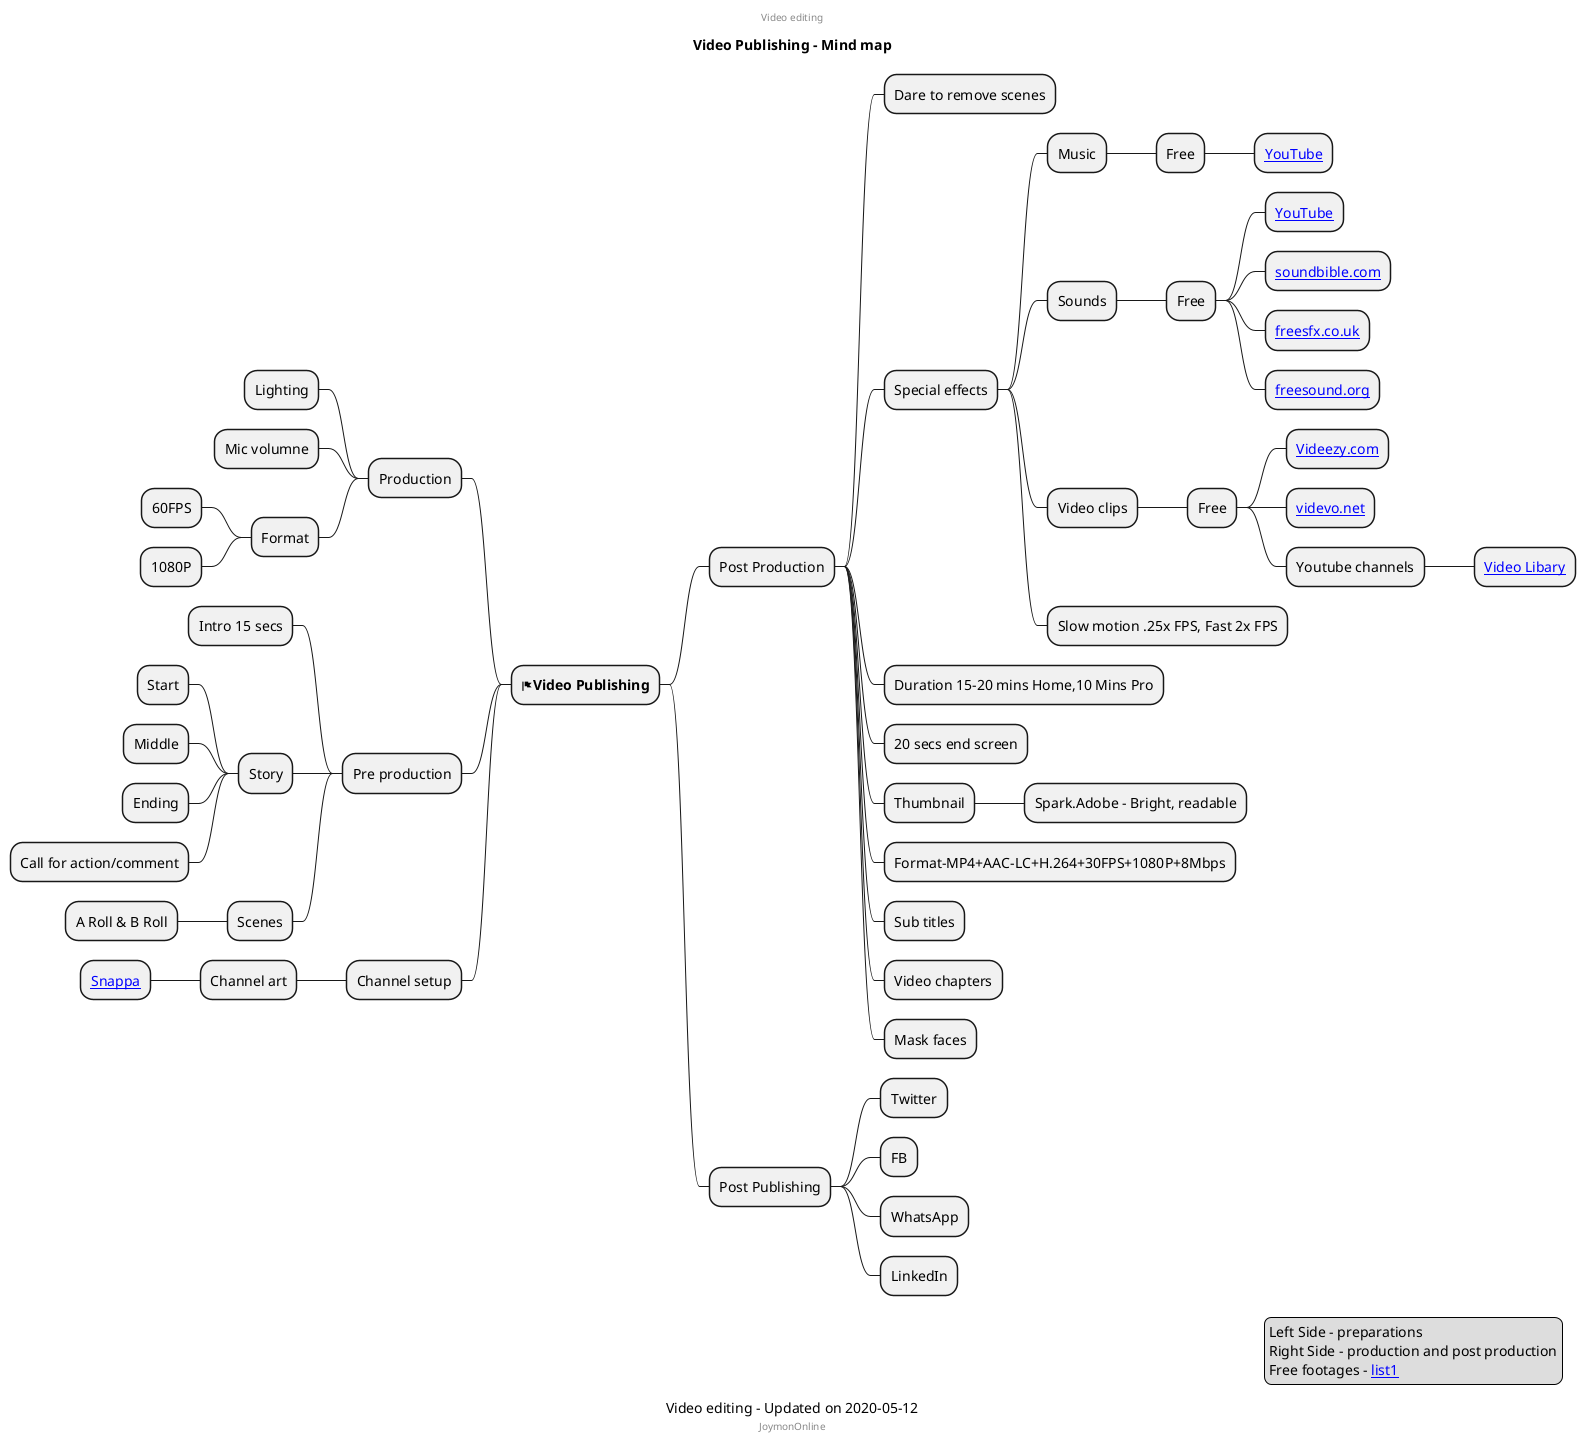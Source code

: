 @startmindmap
caption Video editing - Updated on 2020-05-12
title Video Publishing - Mind map
center header
Video editing
endheader

* <&flag><b>Video Publishing</b>

** Post Production
*** Dare to remove scenes
*** Special effects
**** Music
***** Free
****** [[https://www.youtube.com/audiolibrary/music?nv=1 YouTube]]
**** Sounds
***** Free
****** [[https://www.youtube.com/audiolibrary/soundeffects?nv=1 YouTube]]
****** [[https://soundbible.com/ soundbible.com]]
****** [[https://freesfx.co.uk/ freesfx.co.uk]]
****** [[https://freesound.org/ freesound.org]]
**** Video clips
***** Free
****** [[https://www.videezy.com/ Videezy.com]]
****** [[https://www.videvo.net/ videvo.net]]
****** Youtube channels
******* [[https://www.youtube.com/channel/UC8ScFr0TdBPz9bLElei6-VA/videos Video Libary]]
**** Slow motion .25x FPS, Fast 2x FPS
*** Duration 15-20 mins Home,10 Mins Pro
*** 20 secs end screen
*** Thumbnail
**** Spark.Adobe - Bright, readable
*** Format-MP4+AAC-LC+H.264+30FPS+1080P+8Mbps
*** Sub titles
*** Video chapters
*** Mask faces

** Post Publishing
*** Twitter
*** FB
*** WhatsApp
*** LinkedIn

left side
** Production
*** Lighting
*** Mic volumne
*** Format
**** 60FPS
**** 1080P
** Pre production
*** Intro 15 secs
*** Story
**** Start
**** Middle
**** Ending
****  Call for action/comment
*** Scenes
**** A Roll & B Roll
** Channel setup
*** Channel art
**** [[https://snappa.com/ Snappa]]
center footer JoymonOnline

legend right
  Left Side - preparations
  Right Side - production and post production
  Free footages - [[https://www.oberlo.com/blog/free-stock-video-websites list1]]
endlegend
@endmindmap